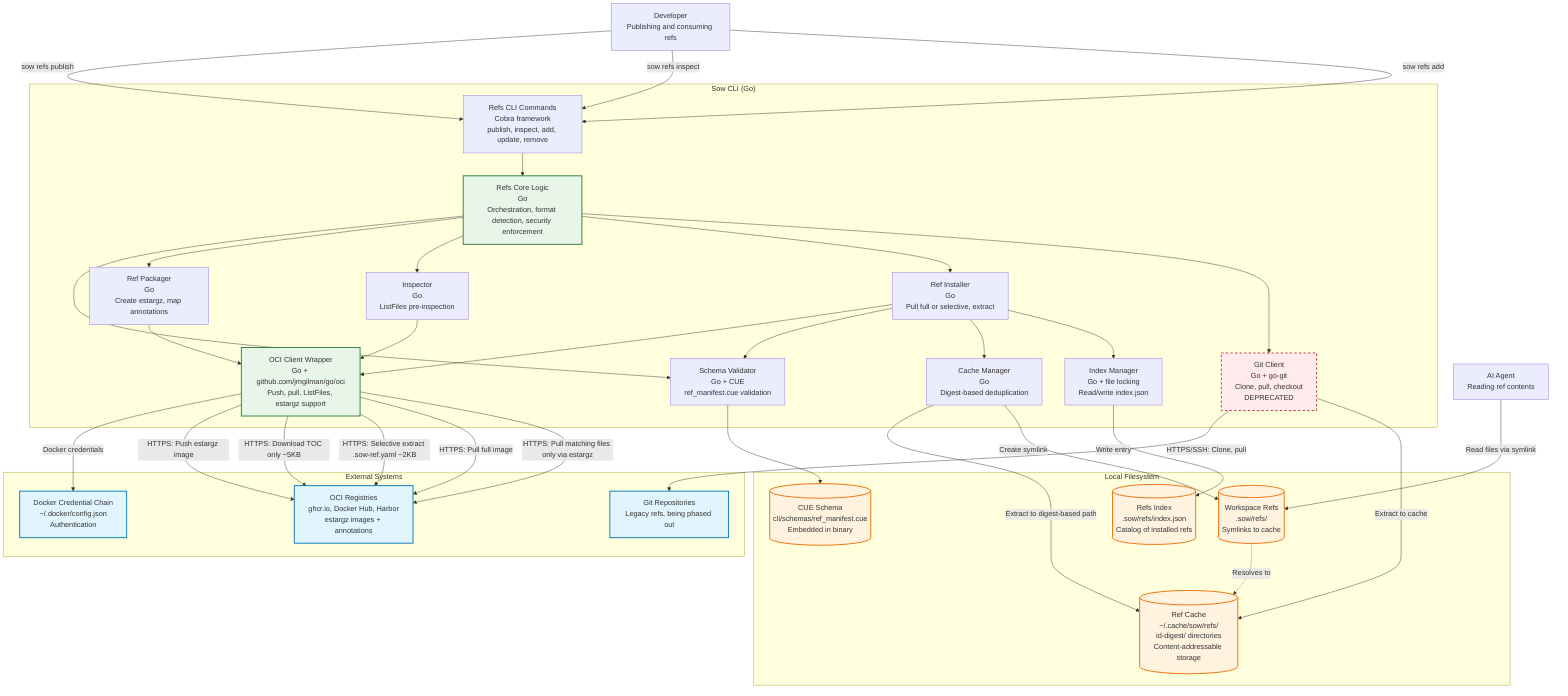 graph TB
    %% External Actors
    Dev[Developer<br/>Publishing and consuming refs]
    Agent[AI Agent<br/>Reading ref contents]

    %% External Systems
    subgraph "External Systems"
        OCIReg[OCI Registries<br/>ghcr.io, Docker Hub, Harbor<br/>estargz images + annotations]
        GitRepo[Git Repositories<br/>Legacy refs, being phased out]
        Docker[Docker Credential Chain<br/>~/.docker/config.json<br/>Authentication]
    end

    %% Sow CLI Container
    subgraph "Sow CLI (Go)"
        RefsCLI[Refs CLI Commands<br/>Cobra framework<br/>publish, inspect, add, update, remove]

        RefsCore[Refs Core Logic<br/>Go<br/>Orchestration, format detection, security enforcement]

        OCIClient[OCI Client Wrapper<br/>Go + github.com/jmgilman/go/oci<br/>Push, pull, ListFiles, estargz support]

        GitClient[Git Client<br/>Go + go-git<br/>Clone, pull, checkout<br/>DEPRECATED]

        Packager[Ref Packager<br/>Go<br/>Create estargz, map annotations]

        Validator[Schema Validator<br/>Go + CUE<br/>ref_manifest.cue validation]

        Inspector[Inspector<br/>Go<br/>ListFiles pre-inspection]

        Installer[Ref Installer<br/>Go<br/>Pull full or selective, extract]

        CacheMgr[Cache Manager<br/>Go<br/>Digest-based deduplication]

        IndexMgr[Index Manager<br/>Go + file locking<br/>Read/write index.json]
    end

    %% Local Filesystem Storage
    subgraph "Local Filesystem"
        CUESchema[(CUE Schema<br/>cli/schemas/ref_manifest.cue<br/>Embedded in binary)]

        Cache[(Ref Cache<br/>~/.cache/sow/refs/<br/>id-digest/ directories<br/>Content-addressable storage)]

        Workspace[(Workspace Refs<br/>.sow/refs/<br/>Symlinks to cache)]

        RefIndex[(Refs Index<br/>.sow/refs/index.json<br/>Catalog of installed refs)]
    end

    %% Publishing Flow
    Dev -->|sow refs publish| RefsCLI
    RefsCLI --> RefsCore
    RefsCore --> Validator
    Validator --> CUESchema
    RefsCore --> Packager
    Packager --> OCIClient
    OCIClient -->|Docker credentials| Docker
    OCIClient -->|HTTPS: Push estargz image| OCIReg

    %% Inspection Flow (Pre-Download)
    Dev -->|sow refs inspect| RefsCLI
    RefsCore --> Inspector
    Inspector --> OCIClient
    OCIClient -->|HTTPS: Download TOC only ~5KB| OCIReg
    OCIClient -->|HTTPS: Selective extract .sow-ref.yaml ~2KB| OCIReg

    %% Installation Flow (Full)
    Dev -->|sow refs add| RefsCLI
    RefsCore --> Installer
    Installer --> OCIClient
    OCIClient -->|HTTPS: Pull full image| OCIReg
    Installer --> Validator
    Installer --> CacheMgr
    CacheMgr -->|Extract to digest-based path| Cache
    CacheMgr -->|Create symlink| Workspace
    Installer --> IndexMgr
    IndexMgr -->|Write entry| RefIndex

    %% Installation Flow (Selective with Glob)
    OCIClient -->|HTTPS: Pull matching files only via estargz| OCIReg

    %% Legacy Git Flow (Transition Period)
    RefsCore --> GitClient
    GitClient -->|HTTPS/SSH: Clone, pull| GitRepo
    GitClient -->|Extract to cache| Cache

    %% Agent Reading Refs
    Agent -->|Read files via symlink| Workspace
    Workspace -.->|Resolves to| Cache

    %% Styling
    classDef external fill:#e1f5ff,stroke:#0277bd,stroke-width:2px
    classDef deprecated fill:#ffebee,stroke:#c62828,stroke-width:2px,stroke-dasharray: 5 5
    classDef storage fill:#fff3e0,stroke:#ef6c00,stroke-width:2px
    classDef core fill:#e8f5e9,stroke:#2e7d32,stroke-width:2px

    class OCIReg,GitRepo,Docker external
    class GitClient deprecated
    class CUESchema,Cache,Workspace,RefIndex storage
    class RefsCore,OCIClient core